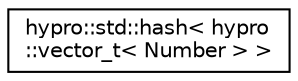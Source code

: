 digraph "Graphical Class Hierarchy"
{
  edge [fontname="Helvetica",fontsize="10",labelfontname="Helvetica",labelfontsize="10"];
  node [fontname="Helvetica",fontsize="10",shape=record];
  rankdir="LR";
  Node1 [label="hypro::std::hash\< hypro\l::vector_t\< Number \> \>",height=0.2,width=0.4,color="black", fillcolor="white", style="filled",URL="$structhypro_1_1std_1_1hash_3_01hypro_1_1vector__t_3_01Number_01_4_01_4.html"];
}
